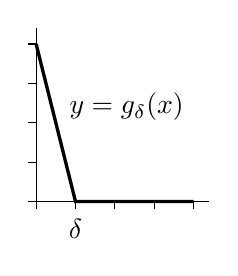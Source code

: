 \begin{tikzpicture}[domain=-.1:1.2,scale=2]
  \draw (-.05,0)--(1.1,0);
  \draw (0,-.05)--(0,1.1);
  \draw[very thick] (0,1)--(.25,0)--(1,0);
  \foreach \x in {0.25, 0.5, 0.75, 1}{
               \draw[thin] (\x,-0.05)--(\x,0);
               \draw[thin] (-.05,\x)--(0,\x);
};
\draw (.15,.6) node[right] {$y=g_{\delta}(x)$};
% \draw (0,-.05) node[below] {$0$};
 \draw (.25,-.05) node[below] {$\delta$};
% \draw (.5,-.05) node[below] {$\frac{1}{2}$};
% \draw (.75,-.05) node[below] {$\frac{3}{4}$};
% \draw (1,-.05) node[below] {$1$};
% \draw (-.05,0) node[left] {$0$};
% \draw (-.05,.25) node[left] {$\frac{1}{4}$};
% \draw (-.05,.5) node[left] {$\frac{1}{2}$};
% \draw (-.05,.75) node[left] {$\frac{3}{4}$};
% \draw (-.05,1) node[left] {$1$};
\end{tikzpicture}
